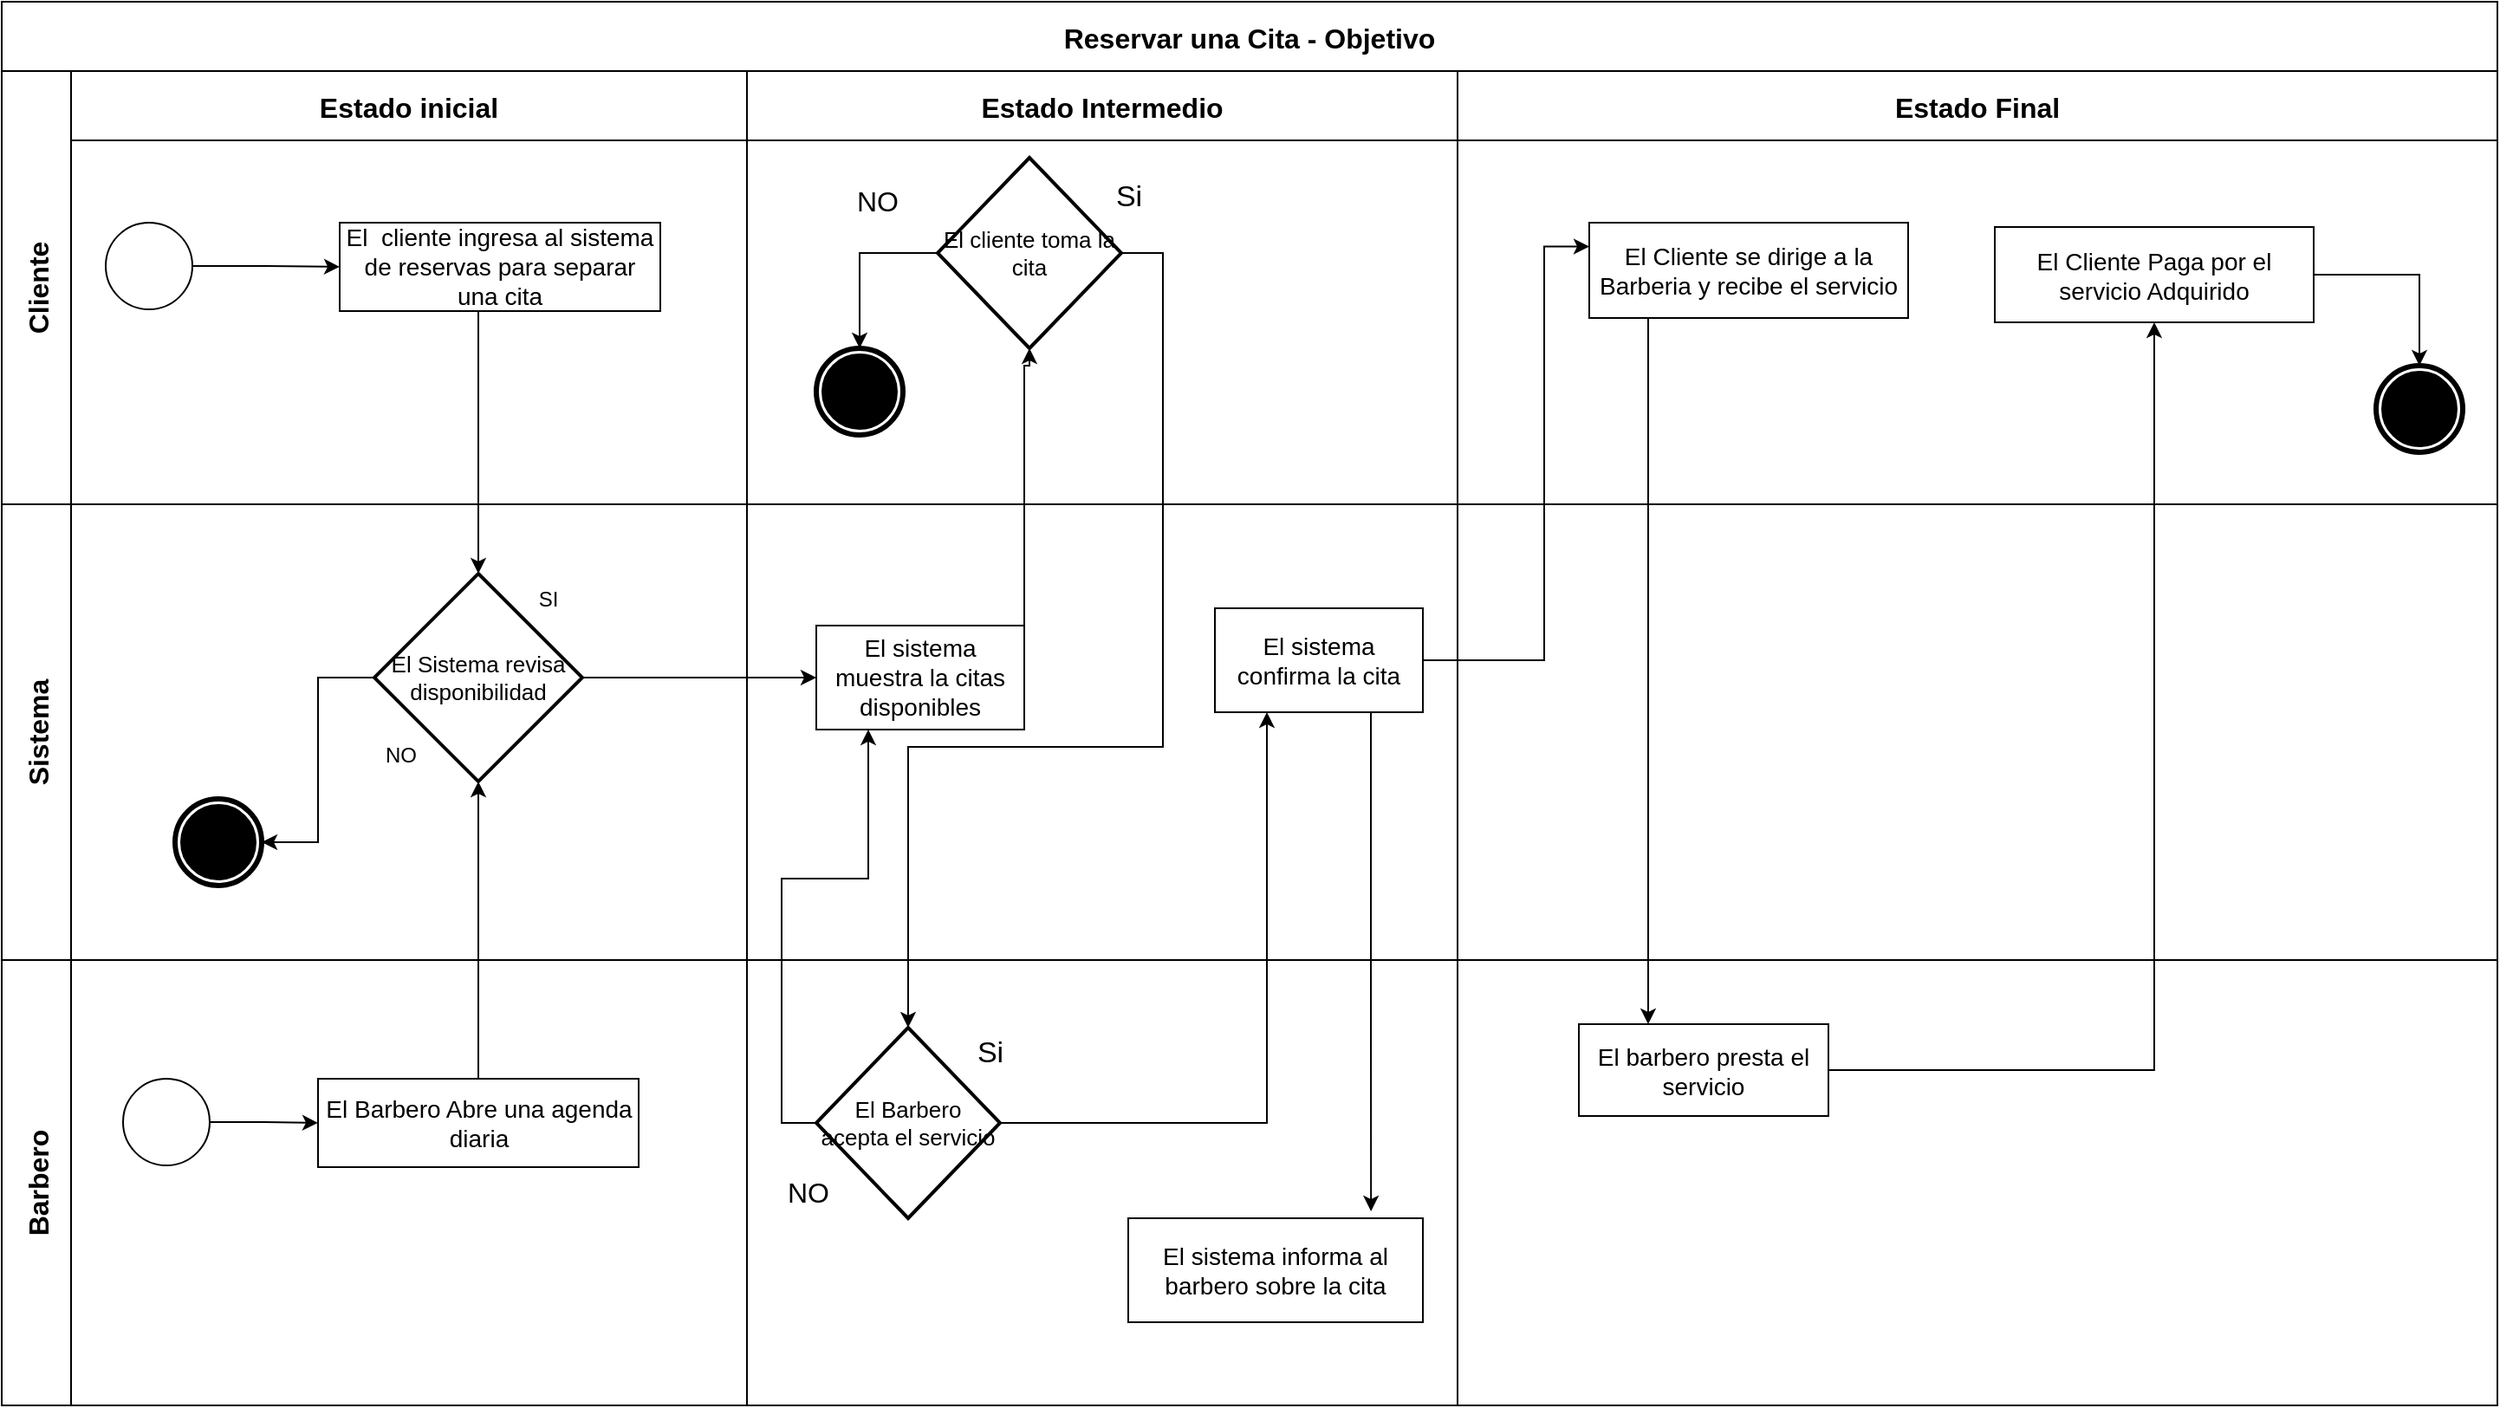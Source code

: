 <mxfile version="24.7.7">
  <diagram name="Página-1" id="FHienhPEfKgyq41wuvRM">
    <mxGraphModel dx="2509" dy="903" grid="1" gridSize="10" guides="1" tooltips="1" connect="1" arrows="1" fold="1" page="1" pageScale="1" pageWidth="827" pageHeight="1169" math="0" shadow="0">
      <root>
        <mxCell id="0" />
        <mxCell id="1" parent="0" />
        <mxCell id="uLEs7efsvwYyZU_ZEpff-1" value="Reservar una Cita - Objetivo" style="shape=table;childLayout=tableLayout;startSize=40;collapsible=0;recursiveResize=0;expand=0;fontSize=16;fontStyle=1" parent="1" vertex="1">
          <mxGeometry x="-200" y="200" width="1440" height="810" as="geometry" />
        </mxCell>
        <mxCell id="uLEs7efsvwYyZU_ZEpff-2" value="Cliente" style="shape=tableRow;horizontal=0;swimlaneHead=0;swimlaneBody=0;top=0;left=0;strokeColor=inherit;bottom=0;right=0;dropTarget=0;fontStyle=1;fillColor=none;points=[[0,0.5],[1,0.5]];portConstraint=eastwest;startSize=40;collapsible=0;recursiveResize=0;expand=0;fontSize=16;" parent="uLEs7efsvwYyZU_ZEpff-1" vertex="1">
          <mxGeometry y="40" width="1440" height="250" as="geometry" />
        </mxCell>
        <mxCell id="uLEs7efsvwYyZU_ZEpff-3" value="Estado inicial" style="swimlane;swimlaneHead=0;swimlaneBody=0;fontStyle=1;strokeColor=inherit;connectable=0;fillColor=none;startSize=40;collapsible=0;recursiveResize=0;expand=0;fontSize=16;" parent="uLEs7efsvwYyZU_ZEpff-2" vertex="1">
          <mxGeometry x="40" width="390" height="250" as="geometry">
            <mxRectangle width="390" height="250" as="alternateBounds" />
          </mxGeometry>
        </mxCell>
        <mxCell id="5yFkNNCPkQba19u_5EOz-1" value="El&amp;nbsp; cliente ingresa al sistema de reservas para separar una cita" style="rounded=0;whiteSpace=wrap;html=1;fontSize=14;" parent="uLEs7efsvwYyZU_ZEpff-3" vertex="1">
          <mxGeometry x="155" y="87.5" width="185" height="51" as="geometry" />
        </mxCell>
        <mxCell id="5yFkNNCPkQba19u_5EOz-22" style="edgeStyle=orthogonalEdgeStyle;rounded=0;orthogonalLoop=1;jettySize=auto;html=1;exitX=1;exitY=0.5;exitDx=0;exitDy=0;exitPerimeter=0;entryX=0;entryY=0.5;entryDx=0;entryDy=0;" parent="uLEs7efsvwYyZU_ZEpff-3" source="5yFkNNCPkQba19u_5EOz-20" target="5yFkNNCPkQba19u_5EOz-1" edge="1">
          <mxGeometry relative="1" as="geometry" />
        </mxCell>
        <mxCell id="5yFkNNCPkQba19u_5EOz-20" value="" style="points=[[0.145,0.145,0],[0.5,0,0],[0.855,0.145,0],[1,0.5,0],[0.855,0.855,0],[0.5,1,0],[0.145,0.855,0],[0,0.5,0]];shape=mxgraph.bpmn.event;html=1;verticalLabelPosition=bottom;labelBackgroundColor=#ffffff;verticalAlign=top;align=center;perimeter=ellipsePerimeter;outlineConnect=0;aspect=fixed;outline=standard;symbol=general;" parent="uLEs7efsvwYyZU_ZEpff-3" vertex="1">
          <mxGeometry x="20" y="87.5" width="50" height="50" as="geometry" />
        </mxCell>
        <mxCell id="uLEs7efsvwYyZU_ZEpff-4" value="Estado Intermedio" style="swimlane;swimlaneHead=0;swimlaneBody=0;fontStyle=1;strokeColor=inherit;connectable=0;fillColor=none;startSize=40;collapsible=0;recursiveResize=0;expand=0;fontSize=16;" parent="uLEs7efsvwYyZU_ZEpff-2" vertex="1">
          <mxGeometry x="430" width="410" height="250" as="geometry">
            <mxRectangle width="410" height="250" as="alternateBounds" />
          </mxGeometry>
        </mxCell>
        <mxCell id="5yFkNNCPkQba19u_5EOz-12" value="El cliente toma la cita" style="strokeWidth=2;html=1;shape=mxgraph.flowchart.decision;whiteSpace=wrap;fontSize=13;" parent="uLEs7efsvwYyZU_ZEpff-4" vertex="1">
          <mxGeometry x="110" y="50" width="106" height="110" as="geometry" />
        </mxCell>
        <mxCell id="5yFkNNCPkQba19u_5EOz-28" value="&lt;font style=&quot;font-size: 16px;&quot;&gt;NO&lt;/font&gt;" style="text;html=1;align=center;verticalAlign=middle;resizable=0;points=[];autosize=1;strokeColor=none;fillColor=none;" parent="uLEs7efsvwYyZU_ZEpff-4" vertex="1">
          <mxGeometry x="50" y="60" width="50" height="30" as="geometry" />
        </mxCell>
        <mxCell id="5yFkNNCPkQba19u_5EOz-35" value="" style="points=[[0.145,0.145,0],[0.5,0,0],[0.855,0.145,0],[1,0.5,0],[0.855,0.855,0],[0.5,1,0],[0.145,0.855,0],[0,0.5,0]];shape=mxgraph.bpmn.event;html=1;verticalLabelPosition=bottom;labelBackgroundColor=#ffffff;verticalAlign=top;align=center;perimeter=ellipsePerimeter;outlineConnect=0;aspect=fixed;outline=end;symbol=terminate;" parent="uLEs7efsvwYyZU_ZEpff-4" vertex="1">
          <mxGeometry x="40" y="160" width="50" height="50" as="geometry" />
        </mxCell>
        <mxCell id="5yFkNNCPkQba19u_5EOz-36" style="edgeStyle=orthogonalEdgeStyle;rounded=0;orthogonalLoop=1;jettySize=auto;html=1;exitX=0;exitY=0.5;exitDx=0;exitDy=0;exitPerimeter=0;entryX=0.5;entryY=0;entryDx=0;entryDy=0;entryPerimeter=0;" parent="uLEs7efsvwYyZU_ZEpff-4" source="5yFkNNCPkQba19u_5EOz-12" target="5yFkNNCPkQba19u_5EOz-35" edge="1">
          <mxGeometry relative="1" as="geometry" />
        </mxCell>
        <mxCell id="5yFkNNCPkQba19u_5EOz-14" value="Si" style="text;html=1;align=center;verticalAlign=middle;resizable=0;points=[];autosize=1;strokeColor=none;fillColor=none;fontSize=17;" parent="uLEs7efsvwYyZU_ZEpff-4" vertex="1">
          <mxGeometry x="200" y="57.5" width="40" height="30" as="geometry" />
        </mxCell>
        <mxCell id="uLEs7efsvwYyZU_ZEpff-5" value="Estado Final" style="swimlane;swimlaneHead=0;swimlaneBody=0;fontStyle=1;strokeColor=inherit;connectable=0;fillColor=none;startSize=40;collapsible=0;recursiveResize=0;expand=0;fontSize=16;" parent="uLEs7efsvwYyZU_ZEpff-2" vertex="1">
          <mxGeometry x="840" width="600" height="250" as="geometry">
            <mxRectangle width="600" height="250" as="alternateBounds" />
          </mxGeometry>
        </mxCell>
        <mxCell id="5yFkNNCPkQba19u_5EOz-17" value="El Cliente se dirige a la Barberia y recibe el servicio" style="rounded=0;whiteSpace=wrap;html=1;fontSize=14;" parent="uLEs7efsvwYyZU_ZEpff-5" vertex="1">
          <mxGeometry x="76" y="87.5" width="184" height="55" as="geometry" />
        </mxCell>
        <mxCell id="5yFkNNCPkQba19u_5EOz-33" value="" style="points=[[0.145,0.145,0],[0.5,0,0],[0.855,0.145,0],[1,0.5,0],[0.855,0.855,0],[0.5,1,0],[0.145,0.855,0],[0,0.5,0]];shape=mxgraph.bpmn.event;html=1;verticalLabelPosition=bottom;labelBackgroundColor=#ffffff;verticalAlign=top;align=center;perimeter=ellipsePerimeter;outlineConnect=0;aspect=fixed;outline=end;symbol=terminate;" parent="uLEs7efsvwYyZU_ZEpff-5" vertex="1">
          <mxGeometry x="530" y="170" width="50" height="50" as="geometry" />
        </mxCell>
        <mxCell id="t2hq5Q3vTPY8hlob5dI2-23" style="edgeStyle=orthogonalEdgeStyle;rounded=0;orthogonalLoop=1;jettySize=auto;html=1;exitX=1;exitY=0.5;exitDx=0;exitDy=0;" parent="uLEs7efsvwYyZU_ZEpff-5" source="t2hq5Q3vTPY8hlob5dI2-21" target="5yFkNNCPkQba19u_5EOz-33" edge="1">
          <mxGeometry relative="1" as="geometry" />
        </mxCell>
        <mxCell id="t2hq5Q3vTPY8hlob5dI2-21" value="El Cliente Paga por el servicio Adquirido" style="rounded=0;whiteSpace=wrap;html=1;fontSize=14;" parent="uLEs7efsvwYyZU_ZEpff-5" vertex="1">
          <mxGeometry x="310" y="90" width="184" height="55" as="geometry" />
        </mxCell>
        <mxCell id="uLEs7efsvwYyZU_ZEpff-6" value="Sistema" style="shape=tableRow;horizontal=0;swimlaneHead=0;swimlaneBody=0;top=0;left=0;strokeColor=inherit;bottom=0;right=0;dropTarget=0;fontStyle=1;fillColor=none;points=[[0,0.5],[1,0.5]];portConstraint=eastwest;startSize=40;collapsible=0;recursiveResize=0;expand=0;fontSize=16;" parent="uLEs7efsvwYyZU_ZEpff-1" vertex="1">
          <mxGeometry y="290" width="1440" height="263" as="geometry" />
        </mxCell>
        <mxCell id="uLEs7efsvwYyZU_ZEpff-7" value="" style="swimlane;swimlaneHead=0;swimlaneBody=0;fontStyle=1;connectable=0;strokeColor=inherit;fillColor=none;startSize=0;collapsible=0;recursiveResize=0;expand=0;fontSize=16;" parent="uLEs7efsvwYyZU_ZEpff-6" vertex="1">
          <mxGeometry x="40" width="390" height="263" as="geometry">
            <mxRectangle width="390" height="263" as="alternateBounds" />
          </mxGeometry>
        </mxCell>
        <mxCell id="5yFkNNCPkQba19u_5EOz-24" style="edgeStyle=orthogonalEdgeStyle;rounded=0;orthogonalLoop=1;jettySize=auto;html=1;exitX=0;exitY=0.5;exitDx=0;exitDy=0;exitPerimeter=0;entryX=1;entryY=0.5;entryDx=0;entryDy=0;entryPerimeter=0;" parent="uLEs7efsvwYyZU_ZEpff-7" source="5yFkNNCPkQba19u_5EOz-3" target="5yFkNNCPkQba19u_5EOz-26" edge="1">
          <mxGeometry relative="1" as="geometry">
            <mxPoint x="130" y="205" as="targetPoint" />
          </mxGeometry>
        </mxCell>
        <mxCell id="5yFkNNCPkQba19u_5EOz-3" value="El Sistema revisa disponibilidad" style="strokeWidth=2;html=1;shape=mxgraph.flowchart.decision;whiteSpace=wrap;fontSize=13;" parent="uLEs7efsvwYyZU_ZEpff-7" vertex="1">
          <mxGeometry x="175" y="40" width="120" height="120" as="geometry" />
        </mxCell>
        <mxCell id="5yFkNNCPkQba19u_5EOz-8" value="NO" style="text;html=1;align=center;verticalAlign=middle;resizable=0;points=[];autosize=1;strokeColor=none;fillColor=none;" parent="uLEs7efsvwYyZU_ZEpff-7" vertex="1">
          <mxGeometry x="170" y="130" width="40" height="30" as="geometry" />
        </mxCell>
        <mxCell id="5yFkNNCPkQba19u_5EOz-5" value="SI" style="text;html=1;align=center;verticalAlign=middle;resizable=0;points=[];autosize=1;strokeColor=none;fillColor=none;" parent="uLEs7efsvwYyZU_ZEpff-7" vertex="1">
          <mxGeometry x="260" y="40" width="30" height="30" as="geometry" />
        </mxCell>
        <mxCell id="5yFkNNCPkQba19u_5EOz-26" value="" style="points=[[0.145,0.145,0],[0.5,0,0],[0.855,0.145,0],[1,0.5,0],[0.855,0.855,0],[0.5,1,0],[0.145,0.855,0],[0,0.5,0]];shape=mxgraph.bpmn.event;html=1;verticalLabelPosition=bottom;labelBackgroundColor=#ffffff;verticalAlign=top;align=center;perimeter=ellipsePerimeter;outlineConnect=0;aspect=fixed;outline=end;symbol=terminate;" parent="uLEs7efsvwYyZU_ZEpff-7" vertex="1">
          <mxGeometry x="60" y="170" width="50" height="50" as="geometry" />
        </mxCell>
        <mxCell id="uLEs7efsvwYyZU_ZEpff-8" value="" style="swimlane;swimlaneHead=0;swimlaneBody=0;fontStyle=1;connectable=0;strokeColor=inherit;fillColor=none;startSize=0;collapsible=0;recursiveResize=0;expand=0;fontSize=16;" parent="uLEs7efsvwYyZU_ZEpff-6" vertex="1">
          <mxGeometry x="430" width="410" height="263" as="geometry">
            <mxRectangle width="410" height="263" as="alternateBounds" />
          </mxGeometry>
        </mxCell>
        <mxCell id="5yFkNNCPkQba19u_5EOz-7" value="El sistema muestra la citas disponibles" style="rounded=0;whiteSpace=wrap;html=1;fontSize=14;" parent="uLEs7efsvwYyZU_ZEpff-8" vertex="1">
          <mxGeometry x="40" y="69.996" width="120" height="60" as="geometry" />
        </mxCell>
        <mxCell id="5yFkNNCPkQba19u_5EOz-37" value="El sistema confirma la cita" style="rounded=0;whiteSpace=wrap;html=1;fontSize=14;" parent="uLEs7efsvwYyZU_ZEpff-8" vertex="1">
          <mxGeometry x="270" y="59.996" width="120" height="60" as="geometry" />
        </mxCell>
        <mxCell id="uLEs7efsvwYyZU_ZEpff-9" value="" style="swimlane;swimlaneHead=0;swimlaneBody=0;fontStyle=1;connectable=0;strokeColor=inherit;fillColor=none;startSize=0;collapsible=0;recursiveResize=0;expand=0;fontSize=16;" parent="uLEs7efsvwYyZU_ZEpff-6" vertex="1">
          <mxGeometry x="840" width="600" height="263" as="geometry">
            <mxRectangle width="600" height="263" as="alternateBounds" />
          </mxGeometry>
        </mxCell>
        <mxCell id="5yFkNNCPkQba19u_5EOz-6" style="edgeStyle=orthogonalEdgeStyle;rounded=0;orthogonalLoop=1;jettySize=auto;html=1;exitX=1;exitY=0.5;exitDx=0;exitDy=0;exitPerimeter=0;" parent="uLEs7efsvwYyZU_ZEpff-6" source="5yFkNNCPkQba19u_5EOz-3" target="5yFkNNCPkQba19u_5EOz-7" edge="1">
          <mxGeometry relative="1" as="geometry">
            <mxPoint x="530" y="90.286" as="targetPoint" />
          </mxGeometry>
        </mxCell>
        <mxCell id="uLEs7efsvwYyZU_ZEpff-10" value="Barbero" style="shape=tableRow;horizontal=0;swimlaneHead=0;swimlaneBody=0;top=0;left=0;strokeColor=inherit;bottom=0;right=0;dropTarget=0;fontStyle=1;fillColor=none;points=[[0,0.5],[1,0.5]];portConstraint=eastwest;startSize=40;collapsible=0;recursiveResize=0;expand=0;fontSize=16;" parent="uLEs7efsvwYyZU_ZEpff-1" vertex="1">
          <mxGeometry y="553" width="1440" height="257" as="geometry" />
        </mxCell>
        <mxCell id="uLEs7efsvwYyZU_ZEpff-11" value="" style="swimlane;swimlaneHead=0;swimlaneBody=0;fontStyle=1;connectable=0;strokeColor=inherit;fillColor=none;startSize=0;collapsible=0;recursiveResize=0;expand=0;fontSize=16;" parent="uLEs7efsvwYyZU_ZEpff-10" vertex="1">
          <mxGeometry x="40" width="390" height="257" as="geometry">
            <mxRectangle width="390" height="257" as="alternateBounds" />
          </mxGeometry>
        </mxCell>
        <mxCell id="t2hq5Q3vTPY8hlob5dI2-8" style="edgeStyle=orthogonalEdgeStyle;rounded=0;orthogonalLoop=1;jettySize=auto;html=1;exitX=1;exitY=0.5;exitDx=0;exitDy=0;exitPerimeter=0;" parent="uLEs7efsvwYyZU_ZEpff-11" source="t2hq5Q3vTPY8hlob5dI2-6" target="t2hq5Q3vTPY8hlob5dI2-7" edge="1">
          <mxGeometry relative="1" as="geometry" />
        </mxCell>
        <mxCell id="t2hq5Q3vTPY8hlob5dI2-6" value="" style="points=[[0.145,0.145,0],[0.5,0,0],[0.855,0.145,0],[1,0.5,0],[0.855,0.855,0],[0.5,1,0],[0.145,0.855,0],[0,0.5,0]];shape=mxgraph.bpmn.event;html=1;verticalLabelPosition=bottom;labelBackgroundColor=#ffffff;verticalAlign=top;align=center;perimeter=ellipsePerimeter;outlineConnect=0;aspect=fixed;outline=standard;symbol=general;" parent="uLEs7efsvwYyZU_ZEpff-11" vertex="1">
          <mxGeometry x="30" y="68.5" width="50" height="50" as="geometry" />
        </mxCell>
        <mxCell id="t2hq5Q3vTPY8hlob5dI2-7" value="El Barbero Abre una agenda diaria" style="rounded=0;whiteSpace=wrap;html=1;fontSize=14;" parent="uLEs7efsvwYyZU_ZEpff-11" vertex="1">
          <mxGeometry x="142.5" y="68.5" width="185" height="51" as="geometry" />
        </mxCell>
        <mxCell id="uLEs7efsvwYyZU_ZEpff-12" value="" style="swimlane;swimlaneHead=0;swimlaneBody=0;fontStyle=1;connectable=0;strokeColor=inherit;fillColor=none;startSize=0;collapsible=0;recursiveResize=0;expand=0;fontSize=16;" parent="uLEs7efsvwYyZU_ZEpff-10" vertex="1">
          <mxGeometry x="430" width="410" height="257" as="geometry">
            <mxRectangle width="410" height="257" as="alternateBounds" />
          </mxGeometry>
        </mxCell>
        <mxCell id="t2hq5Q3vTPY8hlob5dI2-14" value="El Barbero acepta el servicio" style="strokeWidth=2;html=1;shape=mxgraph.flowchart.decision;whiteSpace=wrap;fontSize=13;" parent="uLEs7efsvwYyZU_ZEpff-12" vertex="1">
          <mxGeometry x="40" y="39" width="106" height="110" as="geometry" />
        </mxCell>
        <mxCell id="t2hq5Q3vTPY8hlob5dI2-16" value="&lt;font style=&quot;font-size: 16px;&quot;&gt;NO&lt;/font&gt;" style="text;html=1;align=center;verticalAlign=middle;resizable=0;points=[];autosize=1;strokeColor=none;fillColor=none;" parent="uLEs7efsvwYyZU_ZEpff-12" vertex="1">
          <mxGeometry x="10" y="119" width="50" height="30" as="geometry" />
        </mxCell>
        <mxCell id="t2hq5Q3vTPY8hlob5dI2-17" value="Si" style="text;html=1;align=center;verticalAlign=middle;resizable=0;points=[];autosize=1;strokeColor=none;fillColor=none;fontSize=17;" parent="uLEs7efsvwYyZU_ZEpff-12" vertex="1">
          <mxGeometry x="120" y="39" width="40" height="30" as="geometry" />
        </mxCell>
        <mxCell id="pYo4tnADKksWNFbosHet-1" value="El sistema informa al barbero sobre la cita" style="rounded=0;whiteSpace=wrap;html=1;fontSize=14;" vertex="1" parent="uLEs7efsvwYyZU_ZEpff-12">
          <mxGeometry x="220" y="149" width="170" height="60" as="geometry" />
        </mxCell>
        <mxCell id="uLEs7efsvwYyZU_ZEpff-13" value="" style="swimlane;swimlaneHead=0;swimlaneBody=0;fontStyle=1;connectable=0;strokeColor=inherit;fillColor=none;startSize=0;collapsible=0;recursiveResize=0;expand=0;fontSize=16;" parent="uLEs7efsvwYyZU_ZEpff-10" vertex="1">
          <mxGeometry x="840" width="600" height="257" as="geometry">
            <mxRectangle width="600" height="257" as="alternateBounds" />
          </mxGeometry>
        </mxCell>
        <mxCell id="5yFkNNCPkQba19u_5EOz-19" value="El barbero presta el servicio" style="rounded=0;whiteSpace=wrap;html=1;fontSize=14;" parent="uLEs7efsvwYyZU_ZEpff-13" vertex="1">
          <mxGeometry x="70" y="37" width="144" height="53" as="geometry" />
        </mxCell>
        <mxCell id="5yFkNNCPkQba19u_5EOz-18" style="edgeStyle=orthogonalEdgeStyle;rounded=0;orthogonalLoop=1;jettySize=auto;html=1;exitX=0.5;exitY=1;exitDx=0;exitDy=0;" parent="uLEs7efsvwYyZU_ZEpff-1" source="5yFkNNCPkQba19u_5EOz-17" target="5yFkNNCPkQba19u_5EOz-19" edge="1">
          <mxGeometry relative="1" as="geometry">
            <mxPoint x="1002" y="630" as="targetPoint" />
            <Array as="points">
              <mxPoint x="950" y="183" />
            </Array>
          </mxGeometry>
        </mxCell>
        <mxCell id="5yFkNNCPkQba19u_5EOz-23" style="edgeStyle=orthogonalEdgeStyle;rounded=0;orthogonalLoop=1;jettySize=auto;html=1;exitX=0.5;exitY=1;exitDx=0;exitDy=0;entryX=0.5;entryY=0;entryDx=0;entryDy=0;entryPerimeter=0;" parent="uLEs7efsvwYyZU_ZEpff-1" source="5yFkNNCPkQba19u_5EOz-1" target="5yFkNNCPkQba19u_5EOz-3" edge="1">
          <mxGeometry relative="1" as="geometry">
            <Array as="points">
              <mxPoint x="275" y="179" />
            </Array>
          </mxGeometry>
        </mxCell>
        <mxCell id="5yFkNNCPkQba19u_5EOz-27" style="edgeStyle=orthogonalEdgeStyle;rounded=0;orthogonalLoop=1;jettySize=auto;html=1;exitX=0.5;exitY=0;exitDx=0;exitDy=0;entryX=0.5;entryY=1;entryDx=0;entryDy=0;entryPerimeter=0;" parent="uLEs7efsvwYyZU_ZEpff-1" source="5yFkNNCPkQba19u_5EOz-7" target="5yFkNNCPkQba19u_5EOz-12" edge="1">
          <mxGeometry relative="1" as="geometry">
            <Array as="points">
              <mxPoint x="590" y="360" />
              <mxPoint x="590" y="210" />
              <mxPoint x="593" y="210" />
            </Array>
          </mxGeometry>
        </mxCell>
        <mxCell id="5yFkNNCPkQba19u_5EOz-39" style="edgeStyle=orthogonalEdgeStyle;rounded=0;orthogonalLoop=1;jettySize=auto;html=1;exitX=1;exitY=0.5;exitDx=0;exitDy=0;entryX=0;entryY=0.25;entryDx=0;entryDy=0;" parent="uLEs7efsvwYyZU_ZEpff-1" source="5yFkNNCPkQba19u_5EOz-37" target="5yFkNNCPkQba19u_5EOz-17" edge="1">
          <mxGeometry relative="1" as="geometry">
            <Array as="points">
              <mxPoint x="890" y="380" />
              <mxPoint x="890" y="141" />
            </Array>
          </mxGeometry>
        </mxCell>
        <mxCell id="t2hq5Q3vTPY8hlob5dI2-9" style="edgeStyle=orthogonalEdgeStyle;rounded=0;orthogonalLoop=1;jettySize=auto;html=1;exitX=0.5;exitY=0;exitDx=0;exitDy=0;" parent="uLEs7efsvwYyZU_ZEpff-1" source="t2hq5Q3vTPY8hlob5dI2-7" target="5yFkNNCPkQba19u_5EOz-3" edge="1">
          <mxGeometry relative="1" as="geometry" />
        </mxCell>
        <mxCell id="t2hq5Q3vTPY8hlob5dI2-15" style="edgeStyle=orthogonalEdgeStyle;rounded=0;orthogonalLoop=1;jettySize=auto;html=1;exitX=1;exitY=0.5;exitDx=0;exitDy=0;exitPerimeter=0;entryX=0.5;entryY=0;entryDx=0;entryDy=0;entryPerimeter=0;" parent="uLEs7efsvwYyZU_ZEpff-1" source="5yFkNNCPkQba19u_5EOz-12" target="t2hq5Q3vTPY8hlob5dI2-14" edge="1">
          <mxGeometry relative="1" as="geometry">
            <Array as="points">
              <mxPoint x="670" y="145" />
              <mxPoint x="670" y="430" />
              <mxPoint x="523" y="430" />
            </Array>
          </mxGeometry>
        </mxCell>
        <mxCell id="t2hq5Q3vTPY8hlob5dI2-20" style="edgeStyle=orthogonalEdgeStyle;rounded=0;orthogonalLoop=1;jettySize=auto;html=1;exitX=1;exitY=0.5;exitDx=0;exitDy=0;exitPerimeter=0;entryX=0.25;entryY=1;entryDx=0;entryDy=0;" parent="uLEs7efsvwYyZU_ZEpff-1" source="t2hq5Q3vTPY8hlob5dI2-14" target="5yFkNNCPkQba19u_5EOz-37" edge="1">
          <mxGeometry relative="1" as="geometry" />
        </mxCell>
        <mxCell id="t2hq5Q3vTPY8hlob5dI2-22" style="edgeStyle=orthogonalEdgeStyle;rounded=0;orthogonalLoop=1;jettySize=auto;html=1;exitX=1;exitY=0.5;exitDx=0;exitDy=0;entryX=0.5;entryY=1;entryDx=0;entryDy=0;" parent="uLEs7efsvwYyZU_ZEpff-1" source="5yFkNNCPkQba19u_5EOz-19" target="t2hq5Q3vTPY8hlob5dI2-21" edge="1">
          <mxGeometry relative="1" as="geometry" />
        </mxCell>
        <mxCell id="t2hq5Q3vTPY8hlob5dI2-25" style="edgeStyle=orthogonalEdgeStyle;rounded=0;orthogonalLoop=1;jettySize=auto;html=1;exitX=0;exitY=0.5;exitDx=0;exitDy=0;exitPerimeter=0;entryX=0.25;entryY=1;entryDx=0;entryDy=0;" parent="uLEs7efsvwYyZU_ZEpff-1" source="t2hq5Q3vTPY8hlob5dI2-14" target="5yFkNNCPkQba19u_5EOz-7" edge="1">
          <mxGeometry relative="1" as="geometry" />
        </mxCell>
        <mxCell id="pYo4tnADKksWNFbosHet-2" style="edgeStyle=orthogonalEdgeStyle;rounded=0;orthogonalLoop=1;jettySize=auto;html=1;exitX=0.75;exitY=1;exitDx=0;exitDy=0;entryX=0.824;entryY=-0.067;entryDx=0;entryDy=0;entryPerimeter=0;" edge="1" parent="uLEs7efsvwYyZU_ZEpff-1" source="5yFkNNCPkQba19u_5EOz-37" target="pYo4tnADKksWNFbosHet-1">
          <mxGeometry relative="1" as="geometry" />
        </mxCell>
      </root>
    </mxGraphModel>
  </diagram>
</mxfile>
